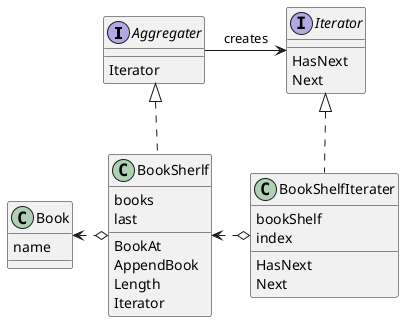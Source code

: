 @startuml
interface Aggregater {
  {method} Iterator
}
interface Iterator {
  {method} HasNext
  {method} Next
}
class BookSherlf {
  books
  last
  {method} BookAt
  {method} AppendBook
  {method} Length
  {method} Iterator
}
class BookShelfIterater {
  bookShelf
  index
  {method} HasNext
  {method} Next
}
class Book {
  name
}

Aggregater->Iterator: creates
Aggregater <|.. BookSherlf
Iterator <|.. BookShelfIterater
BookSherlf <.o BookShelfIterater
Book <.o BookSherlf
@enduml
